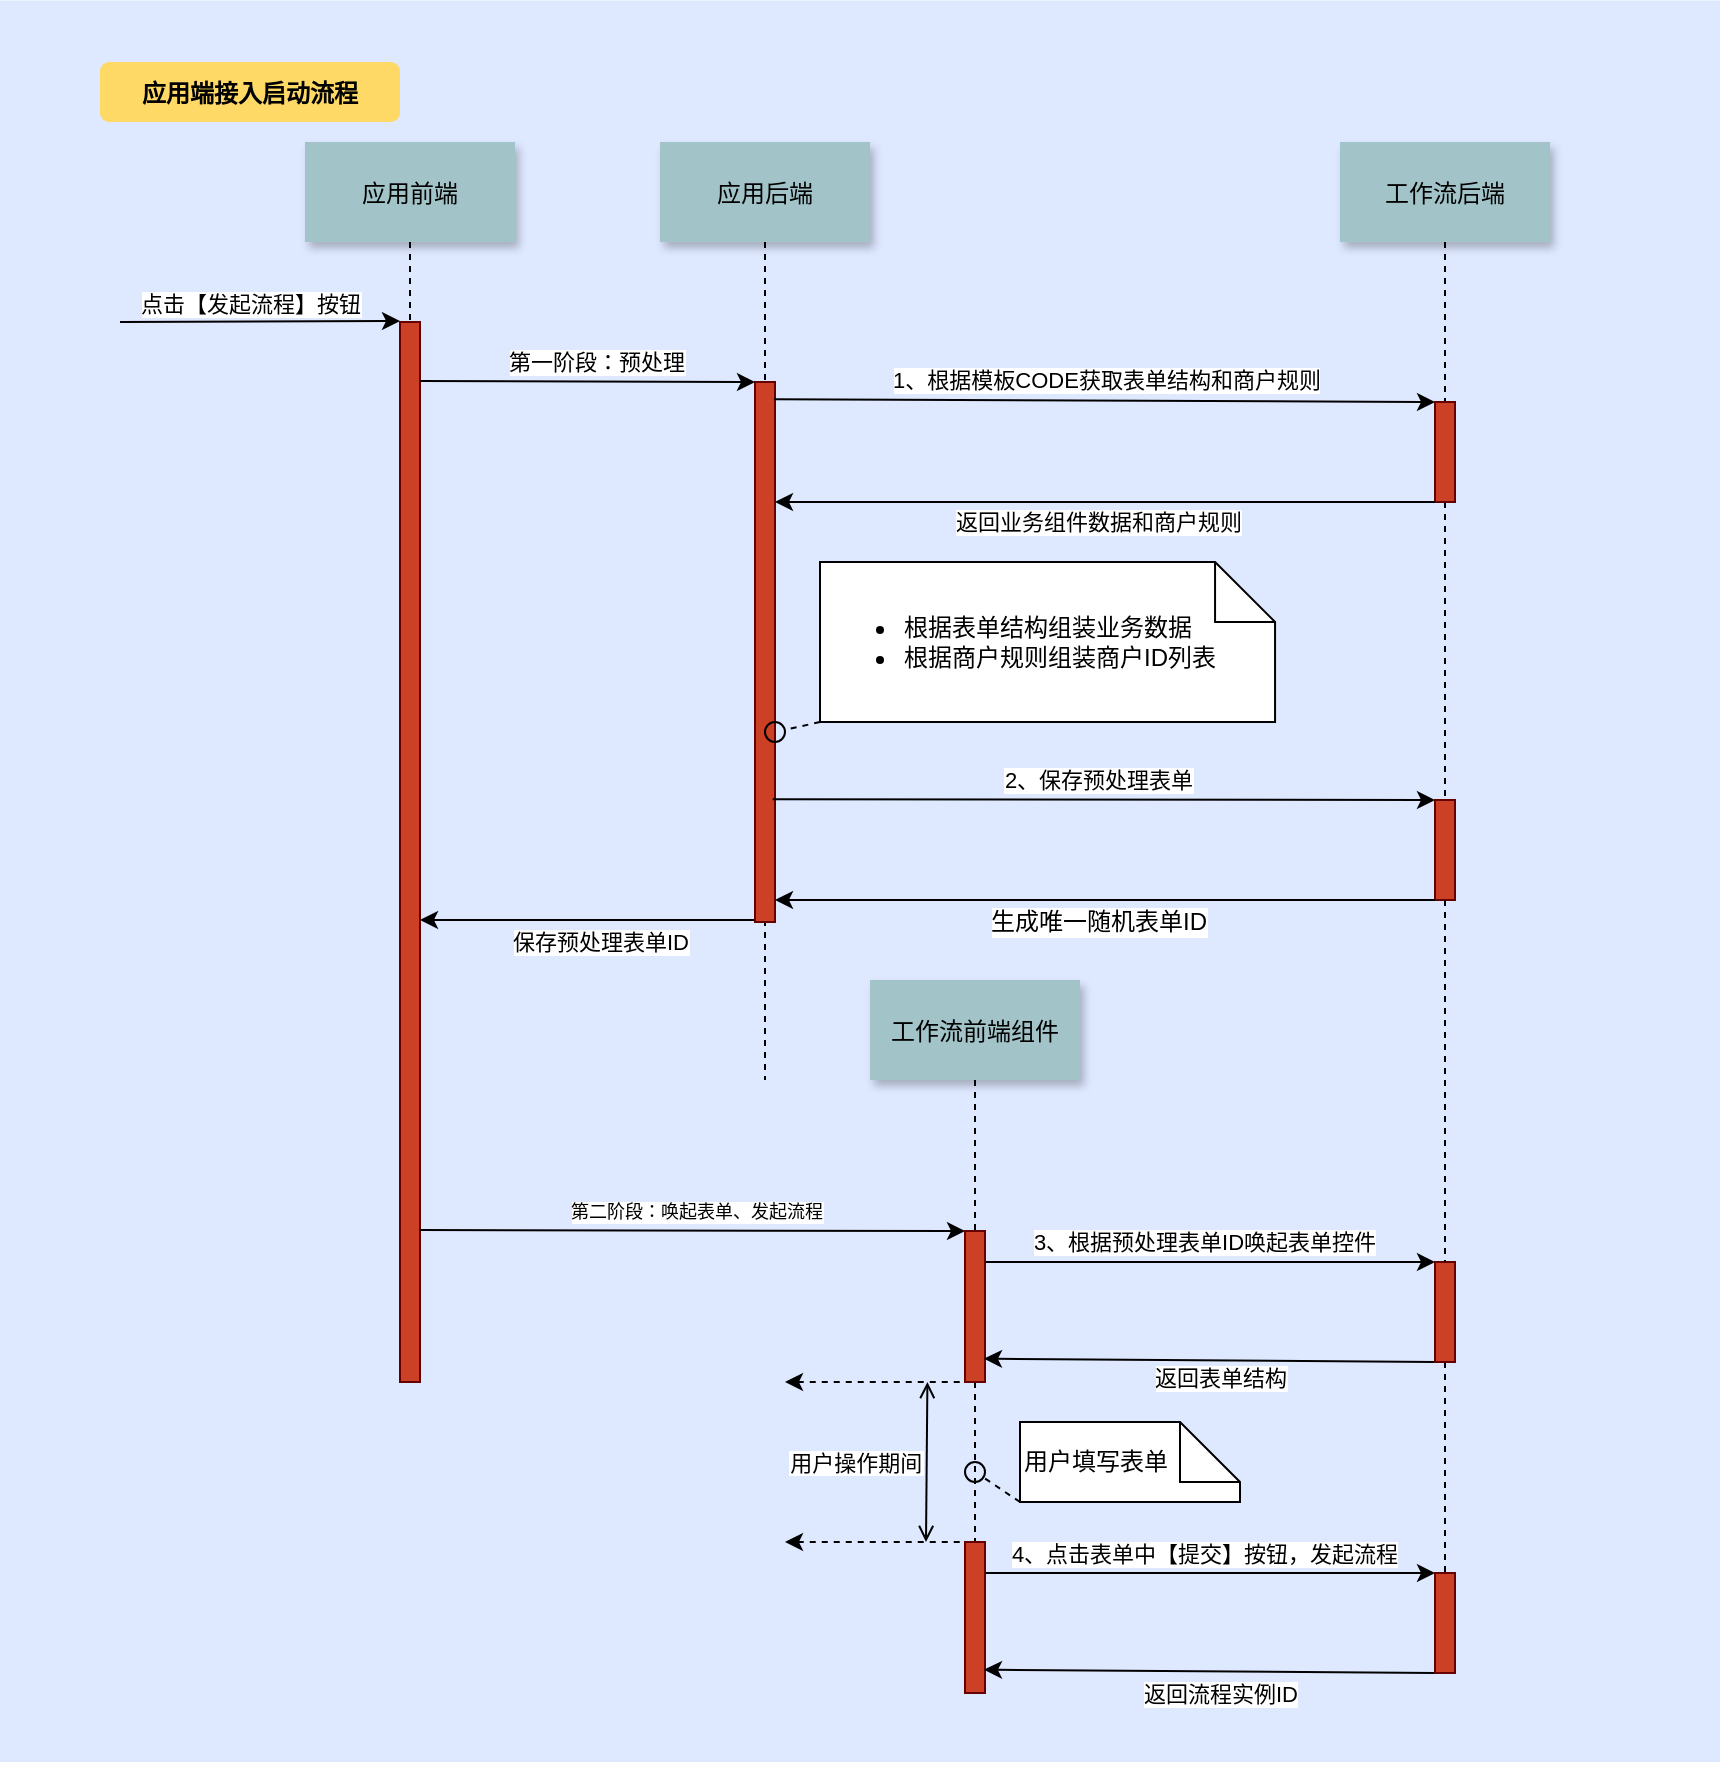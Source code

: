 <mxfile version="20.2.2" type="github">
  <diagram name="Page-1" id="9361dd3d-8414-5efd-6122-117bd74ce7a7">
    <mxGraphModel dx="981" dy="948" grid="1" gridSize="10" guides="1" tooltips="1" connect="1" arrows="1" fold="1" page="0" pageScale="1.5" pageWidth="826" pageHeight="1169" background="none" math="0" shadow="0">
      <root>
        <mxCell id="0" />
        <mxCell id="1" parent="0" />
        <mxCell id="69" value="" style="fillColor=#DEE8FF;strokeColor=none" parent="1" vertex="1">
          <mxGeometry y="-10.78" width="860" height="880.78" as="geometry" />
        </mxCell>
        <mxCell id="l9Ru8jkuhEs7dbbJc8uA-124" value="" style="edgeStyle=orthogonalEdgeStyle;rounded=1;orthogonalLoop=1;jettySize=auto;html=1;dashed=1;fontSize=9;startArrow=none;startFill=0;endArrow=none;endFill=0;" parent="1" edge="1">
          <mxGeometry relative="1" as="geometry">
            <mxPoint x="487.5" y="680" as="sourcePoint" />
            <mxPoint x="487.5" y="760" as="targetPoint" />
          </mxGeometry>
        </mxCell>
        <mxCell id="2" value="" style="fillColor=#CC4125;strokeColor=#660000" parent="1" vertex="1">
          <mxGeometry x="200" y="150" width="10" height="530" as="geometry" />
        </mxCell>
        <mxCell id="3" value="" style="edgeStyle=none;verticalLabelPosition=top;verticalAlign=bottom;labelPosition=left;align=right" parent="1" edge="1">
          <mxGeometry x="110" y="49.5" width="100" height="100" as="geometry">
            <mxPoint x="60" y="150" as="sourcePoint" />
            <mxPoint x="200" y="149.5" as="targetPoint" />
          </mxGeometry>
        </mxCell>
        <mxCell id="l9Ru8jkuhEs7dbbJc8uA-114" value="&lt;span style=&quot;font-size: 11px; text-align: right;&quot;&gt;点击【发起流程】按钮&lt;/span&gt;" style="edgeLabel;html=1;align=center;verticalAlign=middle;resizable=0;points=[];fontSize=9;" parent="3" vertex="1" connectable="0">
          <mxGeometry relative="1" as="geometry">
            <mxPoint x="-5" y="-9" as="offset" />
          </mxGeometry>
        </mxCell>
        <mxCell id="4" value="应用前端" style="shadow=1;fillColor=#A2C4C9;strokeColor=none" parent="1" vertex="1">
          <mxGeometry x="152.5" y="60" width="105" height="50" as="geometry" />
        </mxCell>
        <mxCell id="l9Ru8jkuhEs7dbbJc8uA-99" style="edgeStyle=orthogonalEdgeStyle;rounded=1;orthogonalLoop=1;jettySize=auto;html=1;exitX=0;exitY=1;exitDx=0;exitDy=0;startArrow=none;startFill=0;endArrow=classic;endFill=1;" parent="1" edge="1">
          <mxGeometry relative="1" as="geometry">
            <mxPoint x="377.5" y="449" as="sourcePoint" />
            <mxPoint x="210" y="449" as="targetPoint" />
            <Array as="points">
              <mxPoint x="290" y="449" />
              <mxPoint x="290" y="449" />
            </Array>
          </mxGeometry>
        </mxCell>
        <mxCell id="XMQwAoyeEBVFkby0YHx3-73" value="保存预处理表单ID" style="edgeLabel;html=1;align=center;verticalAlign=middle;resizable=0;points=[];" vertex="1" connectable="0" parent="l9Ru8jkuhEs7dbbJc8uA-99">
          <mxGeometry x="-0.31" y="-1" relative="1" as="geometry">
            <mxPoint x="-20" y="12" as="offset" />
          </mxGeometry>
        </mxCell>
        <mxCell id="l9Ru8jkuhEs7dbbJc8uA-120" value="" style="edgeStyle=orthogonalEdgeStyle;rounded=1;orthogonalLoop=1;jettySize=auto;html=1;dashed=1;fontSize=9;startArrow=none;startFill=0;endArrow=none;endFill=0;" parent="1" edge="1">
          <mxGeometry relative="1" as="geometry">
            <mxPoint x="382.5" y="449" as="sourcePoint" />
            <mxPoint x="382.5" y="529" as="targetPoint" />
          </mxGeometry>
        </mxCell>
        <mxCell id="6" value="" style="fillColor=#CC4125;strokeColor=#660000" parent="1" vertex="1">
          <mxGeometry x="377.5" y="180" width="10" height="270" as="geometry" />
        </mxCell>
        <mxCell id="7" value="应用后端" style="shadow=1;fillColor=#A2C4C9;strokeColor=none" parent="1" vertex="1">
          <mxGeometry x="330" y="60" width="105" height="50" as="geometry" />
        </mxCell>
        <mxCell id="8" value="" style="edgeStyle=none;endArrow=none;dashed=1" parent="1" source="7" target="6" edge="1">
          <mxGeometry x="307.335" y="165" width="100" height="100" as="geometry">
            <mxPoint x="382.259" y="110" as="sourcePoint" />
            <mxPoint x="382.576" y="165" as="targetPoint" />
          </mxGeometry>
        </mxCell>
        <mxCell id="9" value="" style="edgeStyle=none;verticalLabelPosition=top;verticalAlign=bottom;entryX=0;entryY=0;entryDx=0;entryDy=0;" parent="1" target="6" edge="1">
          <mxGeometry width="100" height="100" as="geometry">
            <mxPoint x="210" y="179.5" as="sourcePoint" />
            <mxPoint x="340" y="179.5" as="targetPoint" />
            <mxPoint x="6" as="offset" />
          </mxGeometry>
        </mxCell>
        <mxCell id="l9Ru8jkuhEs7dbbJc8uA-113" value="&lt;span style=&quot;font-size: 11px;&quot;&gt;第一阶段：预处理&lt;/span&gt;" style="edgeLabel;html=1;align=center;verticalAlign=middle;resizable=0;points=[];fontSize=9;" parent="9" vertex="1" connectable="0">
          <mxGeometry relative="1" as="geometry">
            <mxPoint x="4" y="-10" as="offset" />
          </mxGeometry>
        </mxCell>
        <mxCell id="12" value="" style="edgeStyle=none;verticalLabelPosition=top;verticalAlign=bottom;labelPosition=left;align=right;endArrow=none;startArrow=classic;dashed=1" parent="1" edge="1">
          <mxGeometry x="392.5" y="579.999" width="100" height="100" as="geometry">
            <mxPoint x="392.5" y="679.999" as="sourcePoint" />
            <mxPoint x="482.5" y="679.999" as="targetPoint" />
          </mxGeometry>
        </mxCell>
        <mxCell id="13" value="" style="edgeStyle=none;verticalLabelPosition=top;verticalAlign=bottom;entryX=0;entryY=0;entryDx=0;entryDy=0;exitX=0.95;exitY=0.032;exitDx=0;exitDy=0;exitPerimeter=0;" parent="1" source="6" target="17" edge="1">
          <mxGeometry width="100" height="100" as="geometry">
            <mxPoint x="390" y="190" as="sourcePoint" />
            <mxPoint x="547.5" y="190" as="targetPoint" />
            <mxPoint x="2" y="-1" as="offset" />
          </mxGeometry>
        </mxCell>
        <mxCell id="l9Ru8jkuhEs7dbbJc8uA-112" value="&lt;span style=&quot;font-size: 11px;&quot;&gt;1、根据模板CODE&lt;/span&gt;&lt;span style=&quot;font-size: 11px;&quot;&gt;获取表单结构和商户规则&lt;/span&gt;" style="edgeLabel;html=1;align=center;verticalAlign=middle;resizable=0;points=[];fontSize=9;" parent="13" vertex="1" connectable="0">
          <mxGeometry relative="1" as="geometry">
            <mxPoint y="-11" as="offset" />
          </mxGeometry>
        </mxCell>
        <mxCell id="16" value="" style="edgeStyle=none;endArrow=none;dashed=1;" parent="1" target="17" edge="1">
          <mxGeometry x="644.763" y="270" width="100" height="100" as="geometry">
            <mxPoint x="722.503" y="110" as="sourcePoint" />
            <mxPoint x="722.263" y="240.0" as="targetPoint" />
          </mxGeometry>
        </mxCell>
        <mxCell id="l9Ru8jkuhEs7dbbJc8uA-93" style="edgeStyle=orthogonalEdgeStyle;rounded=0;orthogonalLoop=1;jettySize=auto;html=1;exitX=0.5;exitY=1;exitDx=0;exitDy=0;entryX=0.5;entryY=0;entryDx=0;entryDy=0;dashed=1;startArrow=none;startFill=0;endArrow=none;endFill=0;" parent="1" source="17" target="l9Ru8jkuhEs7dbbJc8uA-90" edge="1">
          <mxGeometry relative="1" as="geometry" />
        </mxCell>
        <mxCell id="17" value="" style="fillColor=#CC4125;strokeColor=#660000" parent="1" vertex="1">
          <mxGeometry x="717.5" y="190" width="10" height="50" as="geometry" />
        </mxCell>
        <mxCell id="19" value="" style="edgeStyle=elbowEdgeStyle;elbow=vertical;verticalLabelPosition=top;verticalAlign=bottom;startArrow=classic;startFill=1;endArrow=none;endFill=0;entryX=0;entryY=1;entryDx=0;entryDy=0;" parent="1" source="6" target="17" edge="1">
          <mxGeometry width="100" height="100" as="geometry">
            <mxPoint x="385" y="390" as="sourcePoint" />
            <mxPoint x="485" y="290" as="targetPoint" />
            <mxPoint x="2" y="-2" as="offset" />
          </mxGeometry>
        </mxCell>
        <mxCell id="XMQwAoyeEBVFkby0YHx3-72" value="返回业务组件数据和商户规则" style="edgeLabel;html=1;align=center;verticalAlign=middle;resizable=0;points=[];" vertex="1" connectable="0" parent="19">
          <mxGeometry relative="1" as="geometry">
            <mxPoint x="-4" y="10" as="offset" />
          </mxGeometry>
        </mxCell>
        <mxCell id="24" value="工作流后端" style="shadow=1;fillColor=#A2C4C9;strokeColor=none" parent="1" vertex="1">
          <mxGeometry x="670" y="60" width="105" height="50" as="geometry" />
        </mxCell>
        <mxCell id="33" value="" style="edgeStyle=elbowEdgeStyle;elbow=horizontal;endArrow=none;dashed=1" parent="1" source="4" target="2" edge="1">
          <mxGeometry x="230.0" y="310" width="100" height="100" as="geometry">
            <mxPoint x="230.0" y="410" as="sourcePoint" />
            <mxPoint x="330" y="310" as="targetPoint" />
          </mxGeometry>
        </mxCell>
        <mxCell id="39" value="" style="ellipse;fillColor=none" parent="1" vertex="1">
          <mxGeometry x="382.5" y="350.004" width="10.0" height="10" as="geometry" />
        </mxCell>
        <mxCell id="40" value="&lt;ul&gt;&lt;li&gt;根据表单结构组装业务数据&lt;/li&gt;&lt;li&gt;根据商户规则组装商户ID列表&lt;/li&gt;&lt;/ul&gt;" style="shape=note;align=left;html=1;" parent="1" vertex="1">
          <mxGeometry x="410" y="270" width="227.53" height="80" as="geometry" />
        </mxCell>
        <mxCell id="41" value="" style="edgeStyle=none;endArrow=none;dashed=1;exitX=0;exitY=1;exitDx=0;exitDy=0;exitPerimeter=0;" parent="1" source="40" target="39" edge="1">
          <mxGeometry x="732.5" y="-160.17" width="100" height="100" as="geometry">
            <mxPoint x="732.5" y="-60.17" as="sourcePoint" />
            <mxPoint x="832.5" y="-160.17" as="targetPoint" />
          </mxGeometry>
        </mxCell>
        <mxCell id="47" value="用户操作期间" style="edgeStyle=elbowEdgeStyle;elbow=horizontal;startArrow=open;endArrow=open;labelPosition=left;align=right" parent="1" edge="1">
          <mxGeometry x="343.706" y="690" width="100" height="100" as="geometry">
            <mxPoint x="463.706" y="680" as="sourcePoint" />
            <mxPoint x="462.5" y="760" as="targetPoint" />
          </mxGeometry>
        </mxCell>
        <mxCell id="71" value="应用端接入启动流程" style="rounded=1;fontStyle=1;fillColor=#FFD966;strokeColor=none" parent="1" vertex="1">
          <mxGeometry x="50" y="20" width="150" height="30" as="geometry" />
        </mxCell>
        <mxCell id="l9Ru8jkuhEs7dbbJc8uA-90" value="" style="fillColor=#CC4125;strokeColor=#660000" parent="1" vertex="1">
          <mxGeometry x="717.5" y="389" width="10" height="50" as="geometry" />
        </mxCell>
        <mxCell id="l9Ru8jkuhEs7dbbJc8uA-98" value="" style="edgeStyle=elbowEdgeStyle;elbow=vertical;verticalLabelPosition=middle;verticalAlign=middle;startArrow=classic;startFill=1;endArrow=none;endFill=0;entryX=0;entryY=1;entryDx=0;entryDy=0;html=1;labelPosition=center;align=center;" parent="1" target="l9Ru8jkuhEs7dbbJc8uA-90" edge="1">
          <mxGeometry y="99" width="100" height="100" as="geometry">
            <mxPoint x="387.5" y="439" as="sourcePoint" />
            <mxPoint x="547.5" y="439" as="targetPoint" />
            <Array as="points">
              <mxPoint x="540" y="439" />
              <mxPoint x="480" y="439" />
              <mxPoint x="383" y="437" />
            </Array>
            <mxPoint x="13" y="10" as="offset" />
          </mxGeometry>
        </mxCell>
        <mxCell id="XMQwAoyeEBVFkby0YHx3-71" value="&lt;span style=&quot;font-size: 12px; text-align: left;&quot;&gt;生成唯一随机表单ID&lt;/span&gt;" style="edgeLabel;html=1;align=center;verticalAlign=middle;resizable=0;points=[];" vertex="1" connectable="0" parent="l9Ru8jkuhEs7dbbJc8uA-98">
          <mxGeometry relative="1" as="geometry">
            <mxPoint x="-4" y="11" as="offset" />
          </mxGeometry>
        </mxCell>
        <mxCell id="l9Ru8jkuhEs7dbbJc8uA-105" value="" style="endArrow=classic;html=1;rounded=1;fontSize=9;exitX=0.883;exitY=0.645;exitDx=0;exitDy=0;exitPerimeter=0;entryX=0;entryY=0;entryDx=0;entryDy=0;spacingTop=0;endFill=1;" parent="1" target="l9Ru8jkuhEs7dbbJc8uA-90" edge="1">
          <mxGeometry width="50" height="50" relative="1" as="geometry">
            <mxPoint x="386.33" y="388.65" as="sourcePoint" />
            <mxPoint x="370" y="319" as="targetPoint" />
          </mxGeometry>
        </mxCell>
        <mxCell id="l9Ru8jkuhEs7dbbJc8uA-107" value="&lt;span style=&quot;font-size: 11px;&quot;&gt;2、保存预处理表单&lt;/span&gt;" style="edgeLabel;html=1;align=center;verticalAlign=middle;resizable=0;points=[];fontSize=9;" parent="l9Ru8jkuhEs7dbbJc8uA-105" vertex="1" connectable="0">
          <mxGeometry x="0.152" relative="1" as="geometry">
            <mxPoint x="-29" y="-10" as="offset" />
          </mxGeometry>
        </mxCell>
        <mxCell id="l9Ru8jkuhEs7dbbJc8uA-126" value="" style="edgeStyle=orthogonalEdgeStyle;rounded=1;orthogonalLoop=1;jettySize=auto;html=1;dashed=1;fontSize=9;startArrow=none;startFill=0;endArrow=none;endFill=0;entryX=0.5;entryY=0;entryDx=0;entryDy=0;" parent="1" source="l9Ru8jkuhEs7dbbJc8uA-116" target="l9Ru8jkuhEs7dbbJc8uA-129" edge="1">
          <mxGeometry relative="1" as="geometry">
            <mxPoint x="501.504" y="604" as="targetPoint" />
          </mxGeometry>
        </mxCell>
        <mxCell id="l9Ru8jkuhEs7dbbJc8uA-116" value="工作流前端组件" style="shadow=1;fillColor=#A2C4C9;strokeColor=none" parent="1" vertex="1">
          <mxGeometry x="435.004" y="479" width="105" height="50" as="geometry" />
        </mxCell>
        <mxCell id="l9Ru8jkuhEs7dbbJc8uA-117" value="" style="edgeStyle=none;verticalLabelPosition=top;verticalAlign=bottom;labelPosition=left;align=right;endArrow=none;startArrow=classic;dashed=1" parent="1" edge="1">
          <mxGeometry x="392.5" y="659.999" width="100" height="100" as="geometry">
            <mxPoint x="392.5" y="759.999" as="sourcePoint" />
            <mxPoint x="482.5" y="759.999" as="targetPoint" />
          </mxGeometry>
        </mxCell>
        <mxCell id="l9Ru8jkuhEs7dbbJc8uA-130" style="rounded=1;orthogonalLoop=1;jettySize=auto;html=1;exitX=1;exitY=0.25;exitDx=0;exitDy=0;entryX=0;entryY=0;entryDx=0;entryDy=0;fontSize=9;startArrow=none;startFill=0;endArrow=classic;endFill=1;" parent="1" target="l9Ru8jkuhEs7dbbJc8uA-129" edge="1">
          <mxGeometry relative="1" as="geometry">
            <mxPoint x="210" y="604" as="sourcePoint" />
          </mxGeometry>
        </mxCell>
        <mxCell id="l9Ru8jkuhEs7dbbJc8uA-131" value="第二阶段：唤起表单、发起流程" style="edgeLabel;html=1;align=center;verticalAlign=middle;resizable=0;points=[];fontSize=9;" parent="l9Ru8jkuhEs7dbbJc8uA-130" vertex="1" connectable="0">
          <mxGeometry x="0.222" y="-2" relative="1" as="geometry">
            <mxPoint x="-29" y="-12" as="offset" />
          </mxGeometry>
        </mxCell>
        <mxCell id="l9Ru8jkuhEs7dbbJc8uA-135" value="" style="rounded=1;orthogonalLoop=1;jettySize=auto;html=1;fontSize=11;startArrow=none;startFill=0;endArrow=classic;endFill=1;" parent="1" edge="1">
          <mxGeometry relative="1" as="geometry">
            <mxPoint x="490" y="620" as="sourcePoint" />
            <mxPoint x="717.5" y="620" as="targetPoint" />
          </mxGeometry>
        </mxCell>
        <mxCell id="l9Ru8jkuhEs7dbbJc8uA-137" value="3、根据预处理表单ID唤起表单控件" style="edgeLabel;html=1;align=center;verticalAlign=middle;resizable=0;points=[];fontSize=11;" parent="l9Ru8jkuhEs7dbbJc8uA-135" vertex="1" connectable="0">
          <mxGeometry x="0.182" relative="1" as="geometry">
            <mxPoint x="-23" y="-10" as="offset" />
          </mxGeometry>
        </mxCell>
        <mxCell id="l9Ru8jkuhEs7dbbJc8uA-129" value="" style="fillColor=#CC4125;strokeColor=#660000" parent="1" vertex="1">
          <mxGeometry x="482.5" y="604.5" width="10" height="75.5" as="geometry" />
        </mxCell>
        <mxCell id="l9Ru8jkuhEs7dbbJc8uA-148" style="edgeStyle=none;rounded=1;orthogonalLoop=1;jettySize=auto;html=1;exitX=0;exitY=1;exitDx=0;exitDy=0;entryX=0.95;entryY=0.846;entryDx=0;entryDy=0;entryPerimeter=0;fontSize=11;startArrow=none;startFill=0;endArrow=classic;endFill=1;" parent="1" source="l9Ru8jkuhEs7dbbJc8uA-134" target="l9Ru8jkuhEs7dbbJc8uA-129" edge="1">
          <mxGeometry relative="1" as="geometry" />
        </mxCell>
        <mxCell id="XMQwAoyeEBVFkby0YHx3-74" value="返回表单结构" style="edgeLabel;html=1;align=center;verticalAlign=middle;resizable=0;points=[];" vertex="1" connectable="0" parent="l9Ru8jkuhEs7dbbJc8uA-148">
          <mxGeometry x="-0.383" y="-1" relative="1" as="geometry">
            <mxPoint x="-38" y="9" as="offset" />
          </mxGeometry>
        </mxCell>
        <mxCell id="l9Ru8jkuhEs7dbbJc8uA-156" style="edgeStyle=none;rounded=1;orthogonalLoop=1;jettySize=auto;html=1;exitX=0.5;exitY=1;exitDx=0;exitDy=0;entryX=0.5;entryY=0;entryDx=0;entryDy=0;fontSize=11;startArrow=none;startFill=0;endArrow=none;endFill=0;dashed=1;" parent="1" source="l9Ru8jkuhEs7dbbJc8uA-134" target="l9Ru8jkuhEs7dbbJc8uA-155" edge="1">
          <mxGeometry relative="1" as="geometry" />
        </mxCell>
        <mxCell id="l9Ru8jkuhEs7dbbJc8uA-134" value="" style="fillColor=#CC4125;strokeColor=#660000;fontColor=rgb(0, 0, 0);" parent="1" vertex="1">
          <mxGeometry x="717.5" y="620" width="10" height="50" as="geometry" />
        </mxCell>
        <mxCell id="l9Ru8jkuhEs7dbbJc8uA-136" value="" style="edgeStyle=orthogonalEdgeStyle;rounded=1;orthogonalLoop=1;jettySize=auto;html=1;fontSize=11;startArrow=none;startFill=0;endArrow=none;endFill=0;dashed=1;" parent="1" source="l9Ru8jkuhEs7dbbJc8uA-90" target="l9Ru8jkuhEs7dbbJc8uA-134" edge="1">
          <mxGeometry relative="1" as="geometry">
            <mxPoint x="722.5" y="439" as="sourcePoint" />
            <mxPoint x="722.5" y="630" as="targetPoint" />
          </mxGeometry>
        </mxCell>
        <mxCell id="l9Ru8jkuhEs7dbbJc8uA-151" value="" style="rounded=1;orthogonalLoop=1;jettySize=auto;html=1;fontSize=11;startArrow=none;startFill=0;endArrow=classic;endFill=1;" parent="1" edge="1">
          <mxGeometry relative="1" as="geometry">
            <mxPoint x="490" y="775.5" as="sourcePoint" />
            <mxPoint x="717.5" y="775.5" as="targetPoint" />
          </mxGeometry>
        </mxCell>
        <mxCell id="l9Ru8jkuhEs7dbbJc8uA-152" value="4、点击表单中【提交】按钮，发起流程" style="edgeLabel;html=1;align=center;verticalAlign=middle;resizable=0;points=[];fontSize=11;" parent="l9Ru8jkuhEs7dbbJc8uA-151" vertex="1" connectable="0">
          <mxGeometry x="0.182" relative="1" as="geometry">
            <mxPoint x="-23" y="-10" as="offset" />
          </mxGeometry>
        </mxCell>
        <mxCell id="l9Ru8jkuhEs7dbbJc8uA-153" value="" style="fillColor=#CC4125;strokeColor=#660000" parent="1" vertex="1">
          <mxGeometry x="482.5" y="760" width="10" height="75.5" as="geometry" />
        </mxCell>
        <mxCell id="l9Ru8jkuhEs7dbbJc8uA-154" style="edgeStyle=none;rounded=1;orthogonalLoop=1;jettySize=auto;html=1;exitX=0;exitY=1;exitDx=0;exitDy=0;entryX=0.95;entryY=0.846;entryDx=0;entryDy=0;entryPerimeter=0;fontSize=11;startArrow=none;startFill=0;endArrow=classic;endFill=1;" parent="1" source="l9Ru8jkuhEs7dbbJc8uA-155" target="l9Ru8jkuhEs7dbbJc8uA-153" edge="1">
          <mxGeometry relative="1" as="geometry" />
        </mxCell>
        <mxCell id="XMQwAoyeEBVFkby0YHx3-75" value="返回流程实例ID" style="edgeLabel;html=1;align=center;verticalAlign=middle;resizable=0;points=[];" vertex="1" connectable="0" parent="l9Ru8jkuhEs7dbbJc8uA-154">
          <mxGeometry x="-0.243" relative="1" as="geometry">
            <mxPoint x="-22" y="11" as="offset" />
          </mxGeometry>
        </mxCell>
        <mxCell id="l9Ru8jkuhEs7dbbJc8uA-155" value="" style="fillColor=#CC4125;strokeColor=#660000;fontColor=rgb(0, 0, 0);" parent="1" vertex="1">
          <mxGeometry x="717.5" y="775.5" width="10" height="50" as="geometry" />
        </mxCell>
        <mxCell id="l9Ru8jkuhEs7dbbJc8uA-157" value="" style="ellipse;fillColor=none" parent="1" vertex="1">
          <mxGeometry x="482.5" y="720.004" width="10.0" height="10" as="geometry" />
        </mxCell>
        <mxCell id="l9Ru8jkuhEs7dbbJc8uA-158" value="用户填写表单" style="shape=note;align=left;html=1;" parent="1" vertex="1">
          <mxGeometry x="510" y="700" width="110" height="40" as="geometry" />
        </mxCell>
        <mxCell id="l9Ru8jkuhEs7dbbJc8uA-159" value="" style="edgeStyle=none;endArrow=none;dashed=1;exitX=0;exitY=1;exitDx=0;exitDy=0;exitPerimeter=0;" parent="1" source="l9Ru8jkuhEs7dbbJc8uA-158" target="l9Ru8jkuhEs7dbbJc8uA-157" edge="1">
          <mxGeometry x="832.5" y="209.83" width="100" height="100" as="geometry">
            <mxPoint x="832.5" y="309.83" as="sourcePoint" />
            <mxPoint x="932.5" y="209.83" as="targetPoint" />
          </mxGeometry>
        </mxCell>
      </root>
    </mxGraphModel>
  </diagram>
</mxfile>
